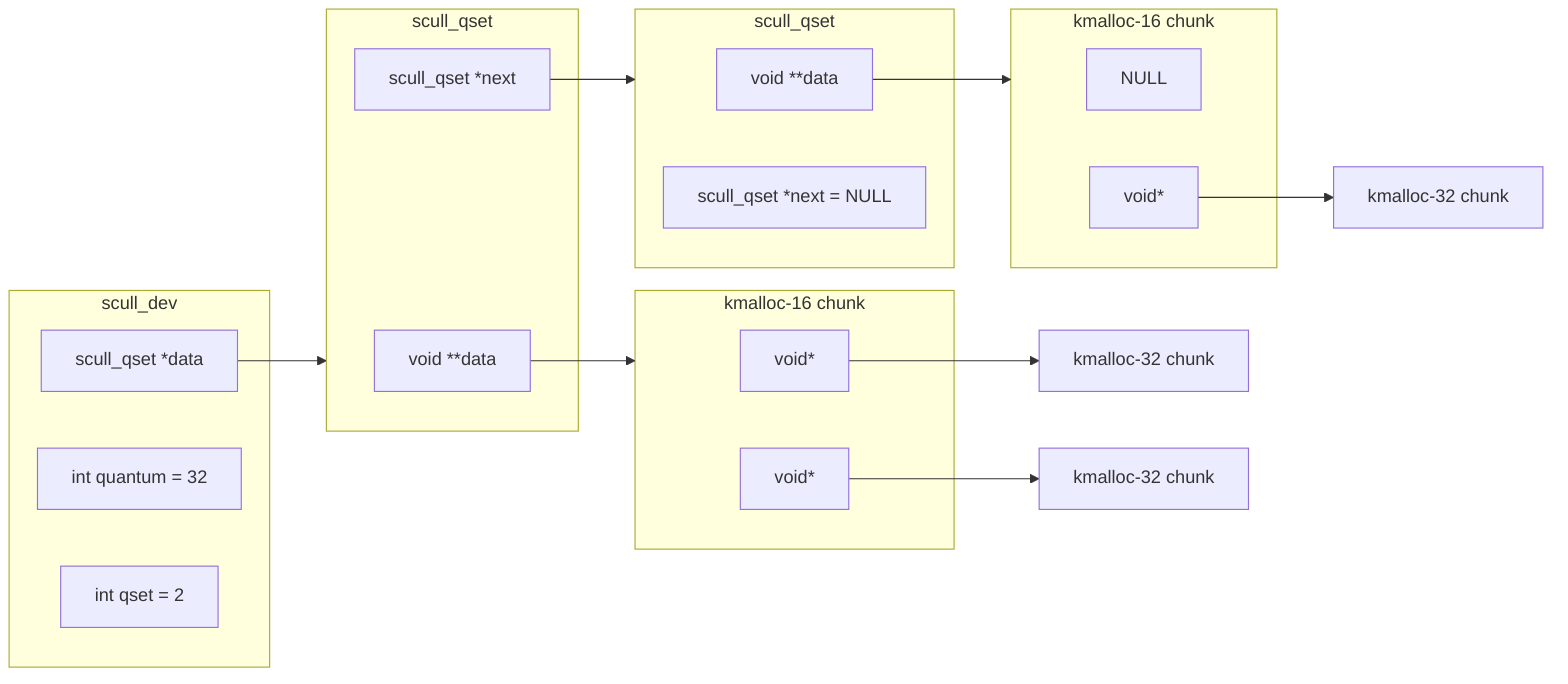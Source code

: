 flowchart LR
    subgraph Device[scull_dev]
        DeviceData[scull_qset *data]
        DeviceQuantum[int quantum = 32]
        DeviceQset[int qset = 2]
    end
    subgraph Qset0[scull_qset]
        Qset0Data[void **data]
        Qset0Next[scull_qset *next]
    end
    subgraph QuantumPtrArray0["kmalloc-16 chunk"]
        QuantumPtr00[void*]
        QuantumPtr01[void*]
    end
    Quantum00[kmalloc-32 chunk]
    Quantum01[kmalloc-32 chunk]
    subgraph Qset1[scull_qset]
        Qset1Data[void **data]
        Qset1Text[scull_qset *next = NULL]
    end
    subgraph QuantumPtrArray1["kmalloc-16 chunk"]
        QuantumPtr10[NULL]
        QuantumPtr11[void*]
    end
    Quantum11[kmalloc-32 chunk]

    DeviceData-->Qset0
    Qset0Data-->QuantumPtrArray0
    Qset0Next-->Qset1
    QuantumPtr00-->Quantum00
    QuantumPtr01-->Quantum01
    Qset1Data-->QuantumPtrArray1
    QuantumPtr11-->Quantum11